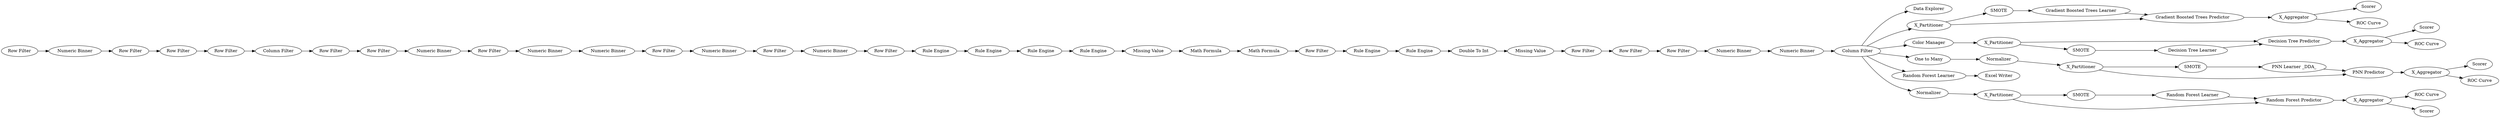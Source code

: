 digraph {
	"6962003692467200038_52" [label="Column Filter"]
	"6962003692467200038_50" [label="Rule Engine"]
	"6962003692467200038_28" [label="Data Explorer"]
	"6962003692467200038_54" [label="Row Filter"]
	"5002839961168500956_61" [label=X_Partitioner]
	"6962003692467200038_13" [label="Row Filter"]
	"6962003692467200038_25" [label="Missing Value"]
	"532705953125503501_89" [label="ROC Curve"]
	"6962003692467200038_36" [label="Numeric Binner"]
	"6962003692467200038_31" [label="Numeric Binner"]
	"6962003692467200038_35" [label="Row Filter"]
	"6962003692467200038_8" [label="Row Filter"]
	"6962003692467200038_19" [label="Rule Engine"]
	"6962003692467200038_20" [label="Rule Engine"]
	"6962003692467200038_27" [label="Numeric Binner"]
	"-526361908320829979_94" [label="Color Manager"]
	"-7103760453405897154_75" [label=SMOTE]
	"-7103760453405897154_79" [label=Normalizer]
	"5002839961168500956_71" [label=X_Aggregator]
	"532705953125503501_87" [label=Scorer]
	"-7103760453405897154_78" [label="One to Many"]
	"6962003692467200038_21" [label="Math Formula"]
	"-7103760453405897154_73" [label=Scorer]
	"532705953125503501_72" [label=X_Partitioner]
	"5002839961168500956_69" [label="Gradient Boosted Trees Learner"]
	"6962003692467200038_56" [label="Row Filter"]
	"6962003692467200038_58" [label="Excel Writer"]
	"5002839961168500956_67" [label=Scorer]
	"5002839961168500956_72" [label="ROC Curve"]
	"6962003692467200038_11" [label="Row Filter"]
	"-526361908320829979_96" [label=X_Aggregator]
	"-7103760453405897154_77" [label="PNN Predictor"]
	"-7103760453405897154_80" [label=X_Aggregator]
	"-526361908320829979_72" [label=X_Partitioner]
	"-526361908320829979_97" [label="Decision Tree Predictor"]
	"6962003692467200038_51" [label="Row Filter"]
	"532705953125503501_96" [label=X_Aggregator]
	"-7103760453405897154_76" [label="PNN Learner _DDA_"]
	"-7103760453405897154_81" [label="ROC Curve"]
	"6962003692467200038_29" [label="Numeric Binner"]
	"6962003692467200038_12" [label="Column Filter"]
	"6962003692467200038_44" [label="Row Filter"]
	"6962003692467200038_16" [label="Missing Value"]
	"6962003692467200038_82" [label="Random Forest Learner"]
	"6962003692467200038_53" [label="Row Filter"]
	"532705953125503501_75" [label=SMOTE]
	"532705953125503501_83" [label="Random Forest Learner"]
	"6962003692467200038_26" [label="Double To Int"]
	"6962003692467200038_45" [label="Row Filter"]
	"532705953125503501_88" [label="Random Forest Predictor"]
	"6962003692467200038_18" [label="Rule Engine"]
	"6962003692467200038_49" [label="Rule Engine"]
	"532705953125503501_79" [label=Normalizer]
	"-526361908320829979_7" [label=Scorer]
	"6962003692467200038_47" [label="Numeric Binner"]
	"6962003692467200038_43" [label="Row Filter"]
	"5002839961168500956_68" [label=SMOTE]
	"6962003692467200038_15" [label="Rule Engine"]
	"6962003692467200038_14" [label="Numeric Binner"]
	"5002839961168500956_70" [label="Gradient Boosted Trees Predictor"]
	"6962003692467200038_38" [label="Row Filter"]
	"-526361908320829979_75" [label=SMOTE]
	"6962003692467200038_9" [label="Numeric Binner"]
	"-526361908320829979_92" [label="Decision Tree Learner"]
	"-7103760453405897154_72" [label=X_Partitioner]
	"6962003692467200038_48" [label="Numeric Binner"]
	"6962003692467200038_55" [label="Row Filter"]
	"6962003692467200038_17" [label="Math Formula"]
	"6962003692467200038_46" [label="Row Filter"]
	"-526361908320829979_95" [label="ROC Curve"]
	"6962003692467200038_11" -> "6962003692467200038_13"
	"-526361908320829979_92" -> "-526361908320829979_97"
	"6962003692467200038_52" -> "-7103760453405897154_78"
	"6962003692467200038_55" -> "6962003692467200038_27"
	"6962003692467200038_38" -> "6962003692467200038_15"
	"-7103760453405897154_78" -> "-7103760453405897154_79"
	"532705953125503501_72" -> "532705953125503501_75"
	"6962003692467200038_26" -> "6962003692467200038_25"
	"5002839961168500956_61" -> "5002839961168500956_70"
	"-526361908320829979_75" -> "-526361908320829979_92"
	"6962003692467200038_82" -> "6962003692467200038_58"
	"6962003692467200038_8" -> "6962003692467200038_9"
	"-526361908320829979_96" -> "-526361908320829979_95"
	"6962003692467200038_18" -> "6962003692467200038_19"
	"-526361908320829979_94" -> "-526361908320829979_72"
	"6962003692467200038_52" -> "6962003692467200038_82"
	"532705953125503501_96" -> "532705953125503501_89"
	"6962003692467200038_12" -> "6962003692467200038_54"
	"-526361908320829979_97" -> "-526361908320829979_96"
	"6962003692467200038_50" -> "6962003692467200038_26"
	"6962003692467200038_52" -> "532705953125503501_79"
	"6962003692467200038_43" -> "6962003692467200038_44"
	"6962003692467200038_54" -> "6962003692467200038_55"
	"5002839961168500956_69" -> "5002839961168500956_70"
	"-7103760453405897154_76" -> "-7103760453405897154_77"
	"6962003692467200038_29" -> "6962003692467200038_53"
	"6962003692467200038_35" -> "6962003692467200038_12"
	"6962003692467200038_9" -> "6962003692467200038_11"
	"-7103760453405897154_72" -> "-7103760453405897154_77"
	"6962003692467200038_51" -> "6962003692467200038_31"
	"6962003692467200038_15" -> "6962003692467200038_18"
	"6962003692467200038_52" -> "6962003692467200038_28"
	"6962003692467200038_16" -> "6962003692467200038_17"
	"6962003692467200038_13" -> "6962003692467200038_35"
	"6962003692467200038_19" -> "6962003692467200038_20"
	"532705953125503501_72" -> "532705953125503501_88"
	"-7103760453405897154_80" -> "-7103760453405897154_73"
	"6962003692467200038_45" -> "6962003692467200038_36"
	"6962003692467200038_46" -> "6962003692467200038_47"
	"-7103760453405897154_80" -> "-7103760453405897154_81"
	"532705953125503501_75" -> "532705953125503501_83"
	"6962003692467200038_56" -> "6962003692467200038_49"
	"5002839961168500956_68" -> "5002839961168500956_69"
	"6962003692467200038_53" -> "6962003692467200038_14"
	"6962003692467200038_47" -> "6962003692467200038_48"
	"-7103760453405897154_72" -> "-7103760453405897154_75"
	"6962003692467200038_44" -> "6962003692467200038_46"
	"5002839961168500956_70" -> "5002839961168500956_71"
	"5002839961168500956_71" -> "5002839961168500956_72"
	"6962003692467200038_17" -> "6962003692467200038_21"
	"-526361908320829979_72" -> "-526361908320829979_75"
	"6962003692467200038_14" -> "6962003692467200038_45"
	"6962003692467200038_49" -> "6962003692467200038_50"
	"6962003692467200038_52" -> "-526361908320829979_94"
	"6962003692467200038_27" -> "6962003692467200038_51"
	"6962003692467200038_25" -> "6962003692467200038_43"
	"5002839961168500956_61" -> "5002839961168500956_68"
	"-7103760453405897154_75" -> "-7103760453405897154_76"
	"532705953125503501_83" -> "532705953125503501_88"
	"-7103760453405897154_79" -> "-7103760453405897154_72"
	"6962003692467200038_36" -> "6962003692467200038_38"
	"6962003692467200038_48" -> "6962003692467200038_52"
	"532705953125503501_96" -> "532705953125503501_87"
	"-7103760453405897154_77" -> "-7103760453405897154_80"
	"5002839961168500956_71" -> "5002839961168500956_67"
	"6962003692467200038_20" -> "6962003692467200038_16"
	"6962003692467200038_31" -> "6962003692467200038_29"
	"6962003692467200038_52" -> "5002839961168500956_61"
	"532705953125503501_79" -> "532705953125503501_72"
	"6962003692467200038_21" -> "6962003692467200038_56"
	"-526361908320829979_72" -> "-526361908320829979_97"
	"-526361908320829979_96" -> "-526361908320829979_7"
	"532705953125503501_88" -> "532705953125503501_96"
	rankdir=LR
}
